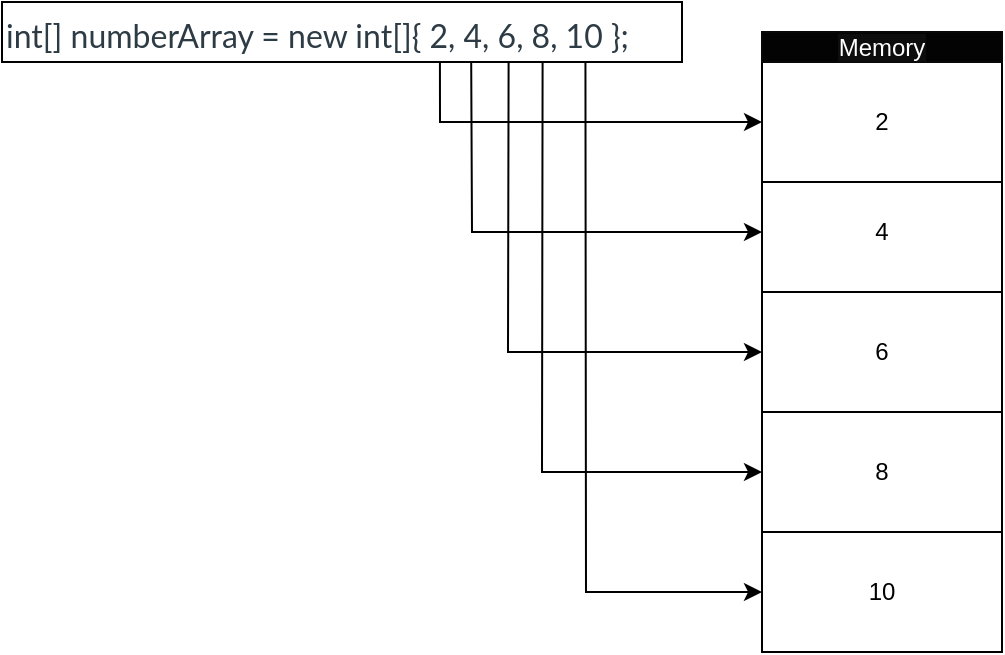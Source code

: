 <mxfile version="16.5.3" type="device"><diagram id="NGvvMrO8fjePzyNt9PqT" name="Page-1"><mxGraphModel dx="576" dy="359" grid="1" gridSize="10" guides="1" tooltips="1" connect="1" arrows="1" fold="1" page="1" pageScale="1" pageWidth="850" pageHeight="1100" math="0" shadow="0"><root><mxCell id="0"/><mxCell id="1" parent="0"/><mxCell id="FBmZ07ZZex34A8fdL7p0-2" value="&lt;span style=&quot;color: rgb(45 , 59 , 69) ; font-family: &amp;#34;lato extended&amp;#34; , &amp;#34;lato&amp;#34; , &amp;#34;helvetica neue&amp;#34; , &amp;#34;helvetica&amp;#34; , &amp;#34;arial&amp;#34; , sans-serif ; font-size: 16px ; font-style: normal ; font-weight: 400 ; letter-spacing: normal ; text-indent: 0px ; text-transform: none ; word-spacing: 0px ; display: inline ; float: none&quot;&gt;int[] numberArray = new int[]{ 2, 4, 6, 8, 10 };&lt;/span&gt;" style="text;whiteSpace=wrap;html=1;strokeColor=default;" vertex="1" parent="1"><mxGeometry x="180" y="115" width="340" height="30" as="geometry"/></mxCell><mxCell id="FBmZ07ZZex34A8fdL7p0-3" value="4" style="rounded=0;whiteSpace=wrap;html=1;" vertex="1" parent="1"><mxGeometry x="560" y="200" width="120" height="60" as="geometry"/></mxCell><mxCell id="FBmZ07ZZex34A8fdL7p0-4" value="6" style="rounded=0;whiteSpace=wrap;html=1;" vertex="1" parent="1"><mxGeometry x="560" y="260" width="120" height="60" as="geometry"/></mxCell><mxCell id="FBmZ07ZZex34A8fdL7p0-5" value="8" style="rounded=0;whiteSpace=wrap;html=1;" vertex="1" parent="1"><mxGeometry x="560" y="320" width="120" height="60" as="geometry"/></mxCell><mxCell id="FBmZ07ZZex34A8fdL7p0-6" value="10" style="rounded=0;whiteSpace=wrap;html=1;" vertex="1" parent="1"><mxGeometry x="560" y="380" width="120" height="60" as="geometry"/></mxCell><mxCell id="FBmZ07ZZex34A8fdL7p0-7" value="2" style="rounded=0;whiteSpace=wrap;html=1;" vertex="1" parent="1"><mxGeometry x="560" y="145" width="120" height="60" as="geometry"/></mxCell><mxCell id="FBmZ07ZZex34A8fdL7p0-9" value="" style="endArrow=classic;html=1;rounded=0;exitX=0.858;exitY=0.986;exitDx=0;exitDy=0;exitPerimeter=0;entryX=0;entryY=0.5;entryDx=0;entryDy=0;" edge="1" parent="1" source="FBmZ07ZZex34A8fdL7p0-2" target="FBmZ07ZZex34A8fdL7p0-6"><mxGeometry width="50" height="50" relative="1" as="geometry"><mxPoint x="400" y="410" as="sourcePoint"/><mxPoint x="450" y="360" as="targetPoint"/><Array as="points"><mxPoint x="472" y="410"/></Array></mxGeometry></mxCell><mxCell id="FBmZ07ZZex34A8fdL7p0-10" value="" style="endArrow=classic;html=1;rounded=0;exitX=0.795;exitY=0.988;exitDx=0;exitDy=0;exitPerimeter=0;entryX=0;entryY=0.5;entryDx=0;entryDy=0;" edge="1" parent="1" source="FBmZ07ZZex34A8fdL7p0-2" target="FBmZ07ZZex34A8fdL7p0-5"><mxGeometry width="50" height="50" relative="1" as="geometry"><mxPoint x="400" y="410" as="sourcePoint"/><mxPoint x="450" y="360" as="targetPoint"/><Array as="points"><mxPoint x="450" y="350"/></Array></mxGeometry></mxCell><mxCell id="FBmZ07ZZex34A8fdL7p0-11" value="" style="endArrow=classic;html=1;rounded=0;exitX=0.745;exitY=1.016;exitDx=0;exitDy=0;entryX=0;entryY=0.5;entryDx=0;entryDy=0;exitPerimeter=0;" edge="1" parent="1" source="FBmZ07ZZex34A8fdL7p0-2" target="FBmZ07ZZex34A8fdL7p0-4"><mxGeometry width="50" height="50" relative="1" as="geometry"><mxPoint x="400" y="410" as="sourcePoint"/><mxPoint x="450" y="360" as="targetPoint"/><Array as="points"><mxPoint x="433" y="290"/></Array></mxGeometry></mxCell><mxCell id="FBmZ07ZZex34A8fdL7p0-12" value="" style="endArrow=classic;html=1;rounded=0;exitX=0.69;exitY=0.992;exitDx=0;exitDy=0;exitPerimeter=0;entryX=0;entryY=0.5;entryDx=0;entryDy=0;" edge="1" parent="1" source="FBmZ07ZZex34A8fdL7p0-2" target="FBmZ07ZZex34A8fdL7p0-3"><mxGeometry width="50" height="50" relative="1" as="geometry"><mxPoint x="400" y="410" as="sourcePoint"/><mxPoint x="450" y="360" as="targetPoint"/><Array as="points"><mxPoint x="415" y="230"/></Array></mxGeometry></mxCell><mxCell id="FBmZ07ZZex34A8fdL7p0-13" value="" style="endArrow=classic;html=1;rounded=0;entryX=0;entryY=0.5;entryDx=0;entryDy=0;exitX=0.644;exitY=1.016;exitDx=0;exitDy=0;exitPerimeter=0;" edge="1" parent="1" source="FBmZ07ZZex34A8fdL7p0-2" target="FBmZ07ZZex34A8fdL7p0-7"><mxGeometry width="50" height="50" relative="1" as="geometry"><mxPoint x="399" y="150" as="sourcePoint"/><mxPoint x="450" y="360" as="targetPoint"/><Array as="points"><mxPoint x="399" y="175"/></Array></mxGeometry></mxCell><mxCell id="FBmZ07ZZex34A8fdL7p0-14" value="&lt;span style=&quot;background-color: rgb(13 , 13 , 13)&quot;&gt;&lt;font color=&quot;#ffffff&quot;&gt;Memory&lt;/font&gt;&lt;/span&gt;" style="rounded=0;whiteSpace=wrap;html=1;fillColor=#030303;strokeColor=#080808;" vertex="1" parent="1"><mxGeometry x="560" y="130" width="120" height="15" as="geometry"/></mxCell></root></mxGraphModel></diagram></mxfile>